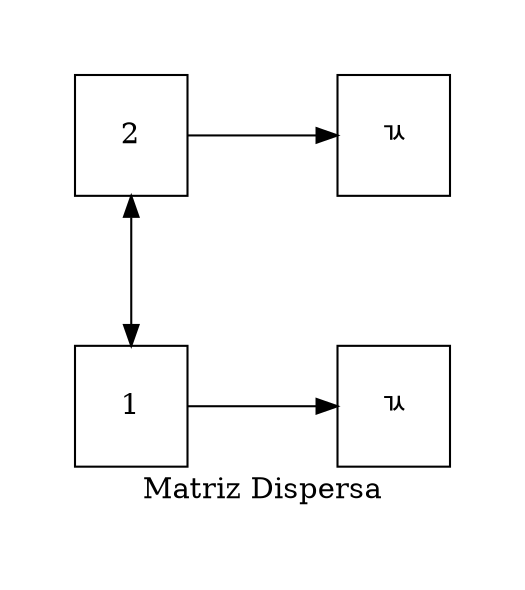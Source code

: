 digraph G {
graph [pad="0.5", nodesep="1", ranksep="1"];
label="Matriz Dispersa"
node [shape=box, height=0.8];
	Fila2[style="filled" label="2" fillcolor="white" group=0];
	Fila1[style="filled" label="1" fillcolor="white" group=0];
edge[dir="both"];
	Fila2 -> Fila1;
	NodoF2_C1[style="filled" label="ㄳ" fillcolor="white" group=1];
	Fila2 -> NodoF2_C1[dir=""];
	NodoF1_C1[style="filled" label="ㄳ" fillcolor="white" group=1];
	Fila1 -> NodoF1_C1[dir=""];
	{ rank = same; Fila2; NodoF2_C1; }
	{ rank = same; Fila1; NodoF1_C1; }
}
